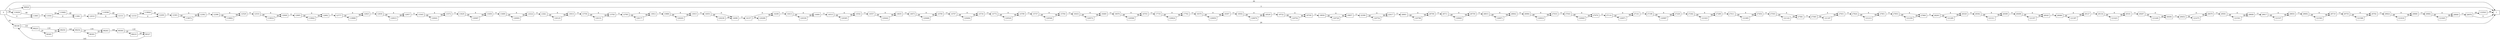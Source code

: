 digraph {
	graph [rankdir=LR]
	node [shape=rectangle]
	11865 -> 11934 [label=77]
	11934 -> 11981 [label=9]
	11934 -> 119482 [label=68]
	11981 -> 12010 [label=77]
	12010 -> 12131 [label=9]
	12010 -> 119598 [label=68]
	12131 -> 12153 [label=77]
	12153 -> 12200 [label=9]
	12153 -> 119644 [label=68]
	12200 -> 12363 [label=77]
	12363 -> 12392 [label=9]
	12363 -> 119672 [label=68]
	12392 -> 12398 [label=77]
	12398 -> 12529 [label=9]
	12398 -> 119802 [label=68]
	12529 -> 12533 [label=77]
	12533 -> 12648 [label=9]
	12533 -> 119916 [label=68]
	12648 -> 12665 [label=77]
	12665 -> 12692 [label=9]
	12665 -> 119942 [label=68]
	12692 -> 12777 [label=77]
	12777 -> 12825 [label=9]
	12777 -> 119989 [label=68]
	12825 -> 12930 [label=77]
	12930 -> 12957 [label=9]
	12930 -> 120015 [label=68]
	12957 -> 13345 [label=77]
	13345 -> 13372 [label=9]
	13345 -> 120041 [label=68]
	13372 -> 13429 [label=77]
	13429 -> 13456 [label=9]
	13429 -> 120067 [label=68]
	13456 -> 13489 [label=77]
	13489 -> 13516 [label=9]
	13489 -> 120093 [label=68]
	13516 -> 13581 [label=77]
	13581 -> 13614 [label=9]
	13581 -> 120125 [label=68]
	13614 -> 13756 [label=77]
	13756 -> 13783 [label=9]
	13756 -> 120151 [label=68]
	13783 -> 13785 [label=77]
	13785 -> 13812 [label=9]
	13785 -> 120177 [label=68]
	13812 -> 13888 [label=77]
	13888 -> 13915 [label=9]
	13888 -> 120203 [label=68]
	13915 -> 14053 [label=77]
	14053 -> 14090 [label=9]
	14053 -> 120239 [label=68]
	14090 -> 14157 [label=77]
	14157 -> 14208 [label=9]
	14157 -> 120289 [label=68]
	14208 -> 14413 [label=77]
	14413 -> 14464 [label=9]
	14413 -> 120339 [label=68]
	14464 -> 14515 [label=77]
	14515 -> 14542 [label=9]
	14515 -> 120365 [label=68]
	14542 -> 14557 [label=77]
	14557 -> 14635 [label=9]
	14557 -> 120442 [label=68]
	14635 -> 14673 [label=77]
	14673 -> 14700 [label=9]
	14673 -> 120468 [label=68]
	14700 -> 14707 [label=77]
	14707 -> 14734 [label=9]
	14707 -> 120494 [label=68]
	14734 -> 14772 [label=77]
	14772 -> 14799 [label=9]
	14772 -> 120520 [label=68]
	14799 -> 15737 [label=77]
	15737 -> 15764 [label=9]
	15737 -> 120546 [label=68]
	15764 -> 16433 [label=77]
	16433 -> 16460 [label=9]
	16433 -> 120572 [label=68]
	16460 -> 16676 [label=77]
	16676 -> 16703 [label=9]
	16676 -> 120598 [label=68]
	16703 -> 17735 [label=77]
	17735 -> 17762 [label=9]
	17735 -> 120624 [label=68]
	17762 -> 18370 [label=77]
	18370 -> 18397 [label=9]
	18370 -> 120650 [label=68]
	18397 -> 18502 [label=77]
	18502 -> 18529 [label=9]
	18502 -> 120676 [label=68]
	18529 -> 18722 [label=77]
	18722 -> 18749 [label=9]
	18722 -> 120702 [label=68]
	18749 -> 19930 [label=77]
	19930 -> 19957 [label=9]
	19930 -> 120728 [label=68]
	19957 -> 22390 [label=77]
	22390 -> 22417 [label=9]
	22390 -> 120754 [label=68]
	22417 -> 26661 [label=77]
	26661 -> 26706 [label=9]
	26661 -> 120798 [label=68]
	26706 -> 26711 [label=77]
	26711 -> 26759 [label=9]
	26711 -> 120845 [label=68]
	26759 -> 26815 [label=77]
	26815 -> 26842 [label=9]
	26815 -> 120871 [label=68]
	26842 -> 26984 [label=77]
	26984 -> 27033 [label=9]
	26984 -> 120919 [label=68]
	27033 -> 27043 [label=77]
	27043 -> 27070 [label=9]
	27043 -> 120945 [label=68]
	27070 -> 27114 [label=77]
	27114 -> 27141 [label=9]
	27114 -> 120971 [label=68]
	27141 -> 27199 [label=77]
	27199 -> 27226 [label=9]
	27199 -> 120997 [label=68]
	27226 -> 27262 [label=77]
	27262 -> 27289 [label=9]
	27262 -> 121023 [label=68]
	27289 -> 27411 [label=77]
	27411 -> 27454 [label=9]
	27411 -> 121065 [label=68]
	27454 -> 27503 [label=77]
	27503 -> 27581 [label=9]
	27503 -> 121143 [label=68]
	27581 -> 27585 [label=77]
	27585 -> 27631 [label=9]
	27585 -> 121187 [label=68]
	27631 -> 27824 [label=77]
	27824 -> 27851 [label=9]
	27824 -> 121213 [label=68]
	27851 -> 27853 [label=77]
	27853 -> 27900 [label=9]
	27853 -> 121259 [label=68]
	27900 -> 28293 [label=77]
	28293 -> 28320 [label=9]
	28293 -> 121285 [label=68]
	28320 -> 28362 [label=77]
	28362 -> 28389 [label=9]
	28362 -> 121311 [label=68]
	28389 -> 28498 [label=77]
	28498 -> 28545 [label=9]
	28498 -> 121357 [label=68]
	28545 -> 29086 [label=77]
	29086 -> 29127 [label=9]
	29086 -> 121397 [label=68]
	29127 -> 29134 [label=77]
	29134 -> 29161 [label=9]
	29134 -> 121423 [label=68]
	29161 -> 29267 [label=77]
	29267 -> 29294 [label=9]
	29267 -> 121449 [label=68]
	29294 -> 29452 [label=77]
	29452 -> 29479 [label=9]
	29452 -> 121475 [label=68]
	29479 -> 29581 [label=77]
	29581 -> 29608 [label=9]
	29581 -> 121501 [label=68]
	29608 -> 29617 [label=77]
	29617 -> 29654 [label=9]
	29617 -> 121537 [label=68]
	29654 -> 29692 [label=77]
	29692 -> 29719 [label=9]
	29692 -> 121563 [label=68]
	29719 -> 29755 [label=77]
	29755 -> 29782 [label=9]
	29755 -> 121589 [label=68]
	29782 -> 29824 [label=77]
	29824 -> 29866 [label=9]
	29824 -> 121618 [label=68]
	29866 -> 29882 [label=77]
	29882 -> 29909 [label=9]
	29882 -> 121645 [label=68]
	29909 -> 29976 [label=77]
	29976 -> 1 [label=9]
	29976 -> 133503 [label=68]
	89926 -> 1 [label=3]
	99199 -> 99223 [label=145]
	99199 -> 1 [label=29]
	99223 -> 99250 [label=116]
	99223 -> 99365 [label=29]
	99250 -> 99254 [label=145]
	99254 -> 99283 [label=116]
	99254 -> 99393 [label=29]
	99283 -> 99300 [label=145]
	99300 -> 99327 [label=116]
	99300 -> 99419 [label=29]
	99327 -> 99199 [label=145]
	99365 -> 99250 [label=29]
	99393 -> 99283 [label=29]
	99419 -> 99327 [label=29]
	119436 -> 11865 [label=68]
	119482 -> 11981 [label=68]
	119598 -> 12131 [label=68]
	119644 -> 12200 [label=68]
	119672 -> 12392 [label=68]
	119802 -> 12529 [label=68]
	119916 -> 12648 [label=68]
	119942 -> 12692 [label=68]
	119989 -> 12825 [label=68]
	120015 -> 12957 [label=68]
	120041 -> 13372 [label=68]
	120067 -> 13456 [label=68]
	120093 -> 13516 [label=68]
	120125 -> 13614 [label=68]
	120151 -> 13783 [label=68]
	120177 -> 13812 [label=68]
	120203 -> 13915 [label=68]
	120239 -> 14090 [label=68]
	120289 -> 14208 [label=68]
	120339 -> 14464 [label=68]
	120365 -> 14542 [label=68]
	120442 -> 14635 [label=68]
	120468 -> 14700 [label=68]
	120494 -> 14734 [label=68]
	120520 -> 14799 [label=68]
	120546 -> 15764 [label=68]
	120572 -> 16460 [label=68]
	120598 -> 16703 [label=68]
	120624 -> 17762 [label=68]
	120650 -> 18397 [label=68]
	120676 -> 18529 [label=68]
	120702 -> 18749 [label=68]
	120728 -> 19957 [label=68]
	120754 -> 22417 [label=68]
	120798 -> 26706 [label=68]
	120845 -> 26759 [label=68]
	120871 -> 26842 [label=68]
	120919 -> 27033 [label=68]
	120945 -> 27070 [label=68]
	120971 -> 27141 [label=68]
	120997 -> 27226 [label=68]
	121023 -> 27289 [label=68]
	121065 -> 27454 [label=68]
	121143 -> 27581 [label=68]
	121187 -> 27631 [label=68]
	121213 -> 27851 [label=68]
	121259 -> 27900 [label=68]
	121285 -> 28320 [label=68]
	121311 -> 28389 [label=68]
	121357 -> 28545 [label=68]
	121397 -> 29127 [label=68]
	121423 -> 29161 [label=68]
	121449 -> 29294 [label=68]
	121475 -> 29479 [label=68]
	121501 -> 29608 [label=68]
	121537 -> 29654 [label=68]
	121563 -> 29719 [label=68]
	121589 -> 29782 [label=68]
	121618 -> 29866 [label=68]
	121645 -> 29909 [label=68]
	133503 -> 1 [label=68]
	0 -> 11865 [label=9]
	0 -> 1 [label=44]
	0 -> 89926 [label=3]
	0 -> 99199 [label=29]
	0 -> 119436 [label=68]
}
